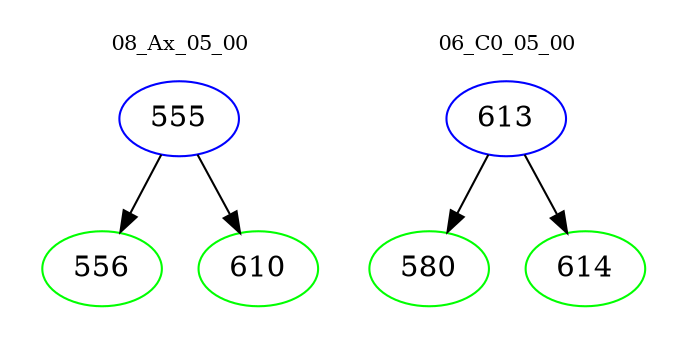digraph{
subgraph cluster_0 {
color = white
label = "08_Ax_05_00";
fontsize=10;
T0_555 [label="555", color="blue"]
T0_555 -> T0_556 [color="black"]
T0_556 [label="556", color="green"]
T0_555 -> T0_610 [color="black"]
T0_610 [label="610", color="green"]
}
subgraph cluster_1 {
color = white
label = "06_C0_05_00";
fontsize=10;
T1_613 [label="613", color="blue"]
T1_613 -> T1_580 [color="black"]
T1_580 [label="580", color="green"]
T1_613 -> T1_614 [color="black"]
T1_614 [label="614", color="green"]
}
}
